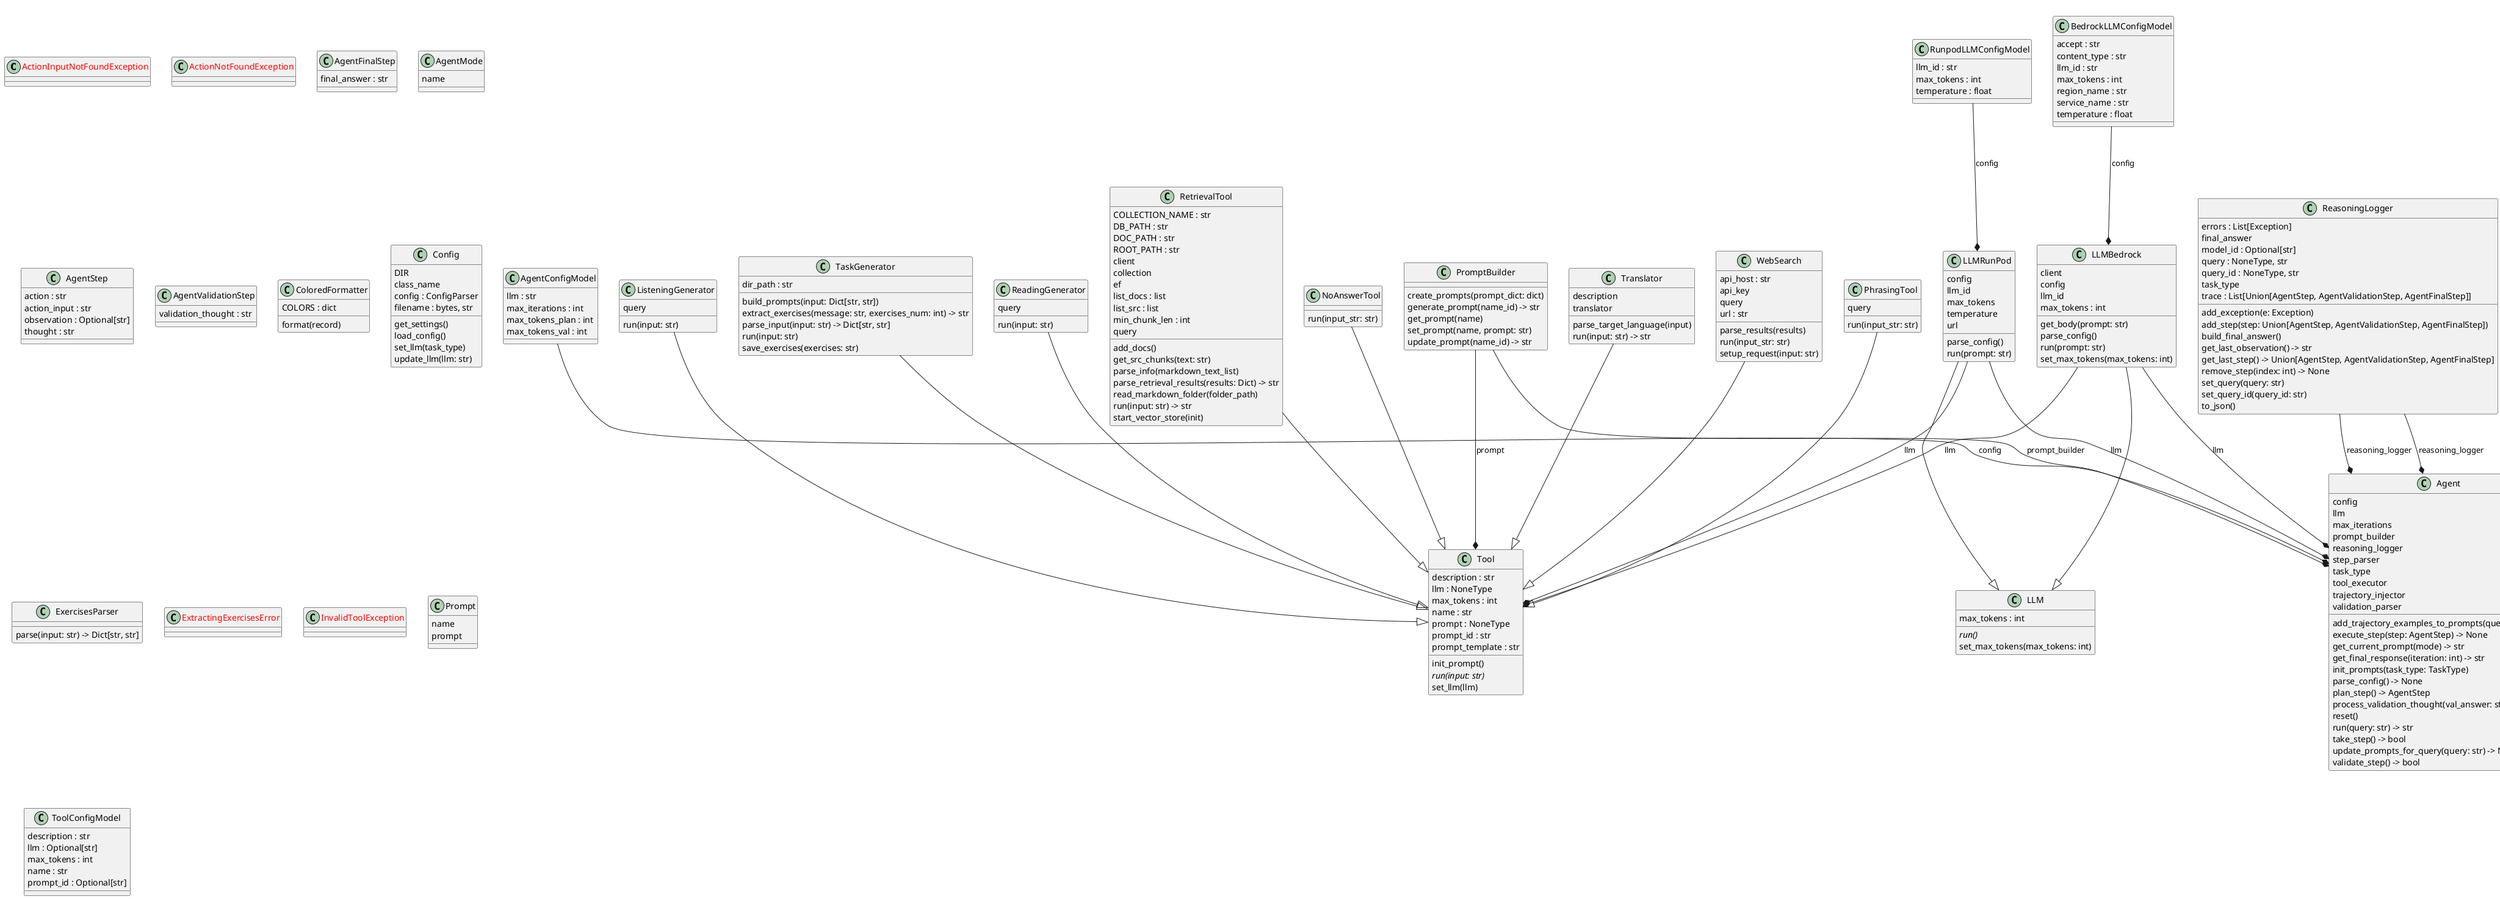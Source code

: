 @startuml classes_agent_service
set namespaceSeparator none
class "<color:red>ActionInputNotFoundException</color>" as agent_service.exeptions.step_exception.ActionInputNotFoundException {
}
class "<color:red>ActionNotFoundException</color>" as agent_service.exeptions.step_exception.ActionNotFoundException {
}
class "Agent" as agent_service.agent.agent.Agent {
  config
  llm
  max_iterations
  prompt_builder
  reasoning_logger
  step_parser
  task_type
  tool_executor
  trajectory_injector
  validation_parser
  add_trajectory_examples_to_prompts(query) -> None
  execute_step(step: AgentStep) -> None
  get_current_prompt(mode) -> str
  get_final_response(iteration: int) -> str
  init_prompts(task_type: TaskType)
  parse_config() -> None
  plan_step() -> AgentStep
  process_validation_thought(val_answer: str) -> bool
  reset()
  run(query: str) -> str
  take_step() -> bool
  update_prompts_for_query(query: str) -> None
  validate_step() -> bool
}
class "AgentConfigModel" as agent_service.core.pydantic_agent.AgentConfigModel {
  llm : str
  max_iterations : int
  max_tokens_plan : int
  max_tokens_val : int
}
class "AgentFinalStep" as agent_service.agent.agent_step.AgentFinalStep {
  final_answer : str
}
class "AgentMode" as agent_service.agent.agent.AgentMode {
  name
}
class "AgentStep" as agent_service.agent.agent_step.AgentStep {
  action : str
  action_input : str
  observation : Optional[str]
  thought : str
}
class "AgentValidationStep" as agent_service.agent.agent_step.AgentValidationStep {
  validation_thought : str
}
class "BedrockLLMConfigModel" as agent_service.core.pydantic_llm.BedrockLLMConfigModel {
  accept : str
  content_type : str
  llm_id : str
  max_tokens : int
  region_name : str
  service_name : str
  temperature : float
}
class "ColoredFormatter" as agent_service.core.log.ColoredFormatter {
  COLORS : dict
  format(record)
}
class "Config" as agent_service.core.config.Config {
  DIR
  class_name
  config : ConfigParser
  filename : bytes, str
  get_settings()
  load_config()
  set_llm(task_type)
  update_llm(llm: str)
}
class "ExercisesParser" as agent_service.parsers.exercises_parser.ExercisesParser {
  parse(input: str) -> Dict[str, str]
}
class "<color:red>ExtractingExercisesError</color>" as agent_service.exeptions.step_exception.ExtractingExercisesError {
}
class "<color:red>InvalidToolException</color>" as agent_service.exeptions.step_exception.InvalidToolException {
}
class "LLM" as agent_service.agent.llm.LLM {
  max_tokens : int
  {abstract}run()
  set_max_tokens(max_tokens: int)
}
class "LLMBedrock" as agent_service.agent.llm.LLMBedrock {
  client
  config
  llm_id
  max_tokens : int
  get_body(prompt: str)
  parse_config()
  run(prompt: str)
  set_max_tokens(max_tokens: int)
}
class "LLMRunPod" as agent_service.agent.llm.LLMRunPod {
  config
  llm_id
  max_tokens
  temperature
  url
  parse_config()
  run(prompt: str)
}
class "ListeningGenerator" as agent_service.tools.listening_generation_tool.ListeningGenerator {
  query
  run(input: str)
}
class "NoAnswerTool" as agent_service.tools.no_answer_tool.NoAnswerTool {
  run(input_str: str)
}
class "Parser" as agent_service.parsers.agent_step_parser.Parser {
  {abstract}parse_step(input: str)
}
class "PhrasingTool" as agent_service.tools.phrasing_tool.PhrasingTool {
  query
  run(input_str: str)
}
class "Prompt" as agent_service.prompts.prompt_builder.Prompt {
  name
  prompt
}
class "PromptBuilder" as agent_service.prompts.prompt_builder.PromptBuilder {
  create_prompts(prompt_dict: dict)
  generate_prompt(name_id) -> str
  get_prompt(name)
  set_prompt(name, prompt: str)
  update_prompt(name_id) -> str
}
class "ReadingGenerator" as agent_service.tools.reading_generation_tool.ReadingGenerator {
  query
  run(input: str)
}
class "ReasoningLogger" as agent_service.agent.reasoning_trace.ReasoningLogger {
  errors : List[Exception]
  final_answer
  model_id : Optional[str]
  query : NoneType, str
  query_id : NoneType, str
  task_type
  trace : List[Union[AgentStep, AgentValidationStep, AgentFinalStep]]
  add_exception(e: Exception)
  add_step(step: Union[AgentStep, AgentValidationStep, AgentFinalStep])
  build_final_answer()
  get_last_observation() -> str
  get_last_step() -> Union[AgentStep, AgentValidationStep, AgentFinalStep]
  remove_step(index: int) -> None
  set_query(query: str)
  set_query_id(query_id: str)
  to_json()
}
class "RetrievalTool" as agent_service.tools.retrieval_tool.RetrievalTool {
  COLLECTION_NAME : str
  DB_PATH : str
  DOC_PATH : str
  ROOT_PATH : str
  client
  collection
  ef
  list_docs : list
  list_src : list
  min_chunk_len : int
  query
  add_docs()
  get_src_chunks(text: str)
  parse_info(markdown_text_list)
  parse_retrieval_results(results: Dict) -> str
  read_markdown_folder(folder_path)
  run(input: str) -> str
  start_vector_store(init)
}
class "RunpodLLMConfigModel" as agent_service.core.pydantic_llm.RunpodLLMConfigModel {
  llm_id : str
  max_tokens : int
  temperature : float
}
class "StepParser" as agent_service.parsers.agent_step_parser.StepParser {
  logger : NoneType, Logger, RootLogger
  tool_names : List[str]
  extract_action(remaining_text)
  extract_thought(first_line)
  find_tool(action)
  parse_step(input: str) -> AgentStep
  remove_quotes(input)
  validate_action(action, action_input)
}
class "TaskGenerator" as agent_service.tools.task_generation_tool.TaskGenerator {
  dir_path : str
  build_prompts(input: Dict[str, str])
  extract_exercises(message: str, exercises_num: int) -> str
  parse_input(input: str) -> Dict[str, str]
  run(input: str)
  save_exercises(exercises: str)
}
class "TaskType" as agent_service.agent.task_type.TaskType {
  name
}
class "Tool" as agent_service.tools.tool.Tool {
  description : str
  llm : NoneType
  max_tokens : int
  name : str
  prompt : NoneType
  prompt_id : str
  prompt_template : str
  init_prompt()
  {abstract}run(input: str)
  set_llm(llm)
}
class "ToolConfigModel" as agent_service.core.pydantic_tool.ToolConfigModel {
  description : str
  llm : Optional[str]
  max_tokens : int
  name : str
  prompt_id : Optional[str]
}
class "ToolExecutor" as agent_service.tools.tool_executor.ToolExecutor {
  config
  factory
  logger : RootLogger, Logger, NoneType
  task_type
  tool_names : List[str]
  tools : List[Tool]
  execute(tool_name: str, input_str: str) -> str
  get_tool_by_name(name: str) -> Tool
  parse_config(task_type: TaskType)
}
class "ToolExecutorConfigModel" as agent_service.core.pydantic_tool_exe.ToolExecutorConfigModel {
  listening_generator : bool
  llm : str
  no_answer : bool
  phrasing_tool : bool
  reading_generator : bool
  retriever : bool
  task_generator : bool
  translator : bool
  web_search : bool
}
class "ToolFactory" as agent_service.tools.tool_factory.ToolFactory {
  config
  tool_map : dict
  tool_names : list
  tools : list
  initialize_tools()
  parse_config(tool_name)
}
class "TrajectoryInjector" as agent_service.prompts.trajectory_library.TrajectoryInjector {
  COLLECTION_NAME : str
  DB_PATH : str
  DOC_PATH : str
  ROOT_PATH : str
  client
  collection
  df_docs : DataFrame
  ef
  add_docs()
  inject_trajectories(query: str, top_k) -> Tuple[str, str]
  parse_doc(doc: str, metadata: Dict) -> Tuple[str, str]
  parse_examples(results: Dict) -> Tuple[str, str]
  parse_trajectories(markdown_text_list)
  read_markdown_folder(folder_path)
  start_vector_store(init)
}
class "Translator" as agent_service.tools.translator_tool.Translator {
  description
  translator
  parse_target_language(input)
  run(input: str) -> str
}
class "ValidationParser" as agent_service.parsers.agent_step_parser.ValidationParser {
  logger : RootLogger, Logger, NoneType
  parse_step(input: str) -> AgentValidationStep
}
class "WebSearch" as agent_service.tools.web_search_tool.WebSearch {
  api_host : str
  api_key
  query
  url : str
  parse_results(results)
  run(input_str: str)
  setup_request(input: str)
}
agent_service.agent.llm.LLMBedrock --|> agent_service.agent.llm.LLM
agent_service.agent.llm.LLMRunPod --|> agent_service.agent.llm.LLM
agent_service.parsers.agent_step_parser.StepParser --|> agent_service.parsers.agent_step_parser.Parser
agent_service.parsers.agent_step_parser.ValidationParser --|> agent_service.parsers.agent_step_parser.Parser
agent_service.tools.listening_generation_tool.ListeningGenerator --|> agent_service.tools.tool.Tool
agent_service.tools.no_answer_tool.NoAnswerTool --|> agent_service.tools.tool.Tool
agent_service.tools.phrasing_tool.PhrasingTool --|> agent_service.tools.tool.Tool
agent_service.tools.reading_generation_tool.ReadingGenerator --|> agent_service.tools.tool.Tool
agent_service.tools.retrieval_tool.RetrievalTool --|> agent_service.tools.tool.Tool
agent_service.tools.task_generation_tool.TaskGenerator --|> agent_service.tools.tool.Tool
agent_service.tools.translator_tool.Translator --|> agent_service.tools.tool.Tool
agent_service.tools.web_search_tool.WebSearch --|> agent_service.tools.tool.Tool
agent_service.agent.llm.LLMBedrock --* agent_service.agent.agent.Agent : llm
agent_service.agent.llm.LLMBedrock --* agent_service.tools.tool.Tool : llm
agent_service.agent.llm.LLMRunPod --* agent_service.agent.agent.Agent : llm
agent_service.agent.llm.LLMRunPod --* agent_service.tools.tool.Tool : llm
agent_service.agent.reasoning_trace.ReasoningLogger --* agent_service.agent.agent.Agent : reasoning_logger
agent_service.agent.reasoning_trace.ReasoningLogger --* agent_service.agent.agent.Agent : reasoning_logger
agent_service.core.pydantic_agent.AgentConfigModel --* agent_service.agent.agent.Agent : config
agent_service.core.pydantic_llm.BedrockLLMConfigModel --* agent_service.agent.llm.LLMBedrock : config
agent_service.core.pydantic_llm.RunpodLLMConfigModel --* agent_service.agent.llm.LLMRunPod : config
agent_service.core.pydantic_tool_exe.ToolExecutorConfigModel --* agent_service.tools.tool_executor.ToolExecutor : config
agent_service.parsers.agent_step_parser.StepParser --* agent_service.agent.agent.Agent : step_parser
agent_service.parsers.agent_step_parser.ValidationParser --* agent_service.agent.agent.Agent : validation_parser
agent_service.prompts.prompt_builder.PromptBuilder --* agent_service.agent.agent.Agent : prompt_builder
agent_service.prompts.prompt_builder.PromptBuilder --* agent_service.tools.tool.Tool : prompt
agent_service.prompts.trajectory_library.TrajectoryInjector --* agent_service.agent.agent.Agent : trajectory_injector
agent_service.tools.tool_executor.ToolExecutor --* agent_service.agent.agent.Agent : tool_executor
agent_service.tools.tool_factory.ToolFactory --* agent_service.tools.tool_executor.ToolExecutor : factory
agent_service.agent.task_type.TaskType --o agent_service.agent.agent.Agent : task_type
agent_service.agent.task_type.TaskType --o agent_service.tools.tool_executor.ToolExecutor : task_type
@enduml
